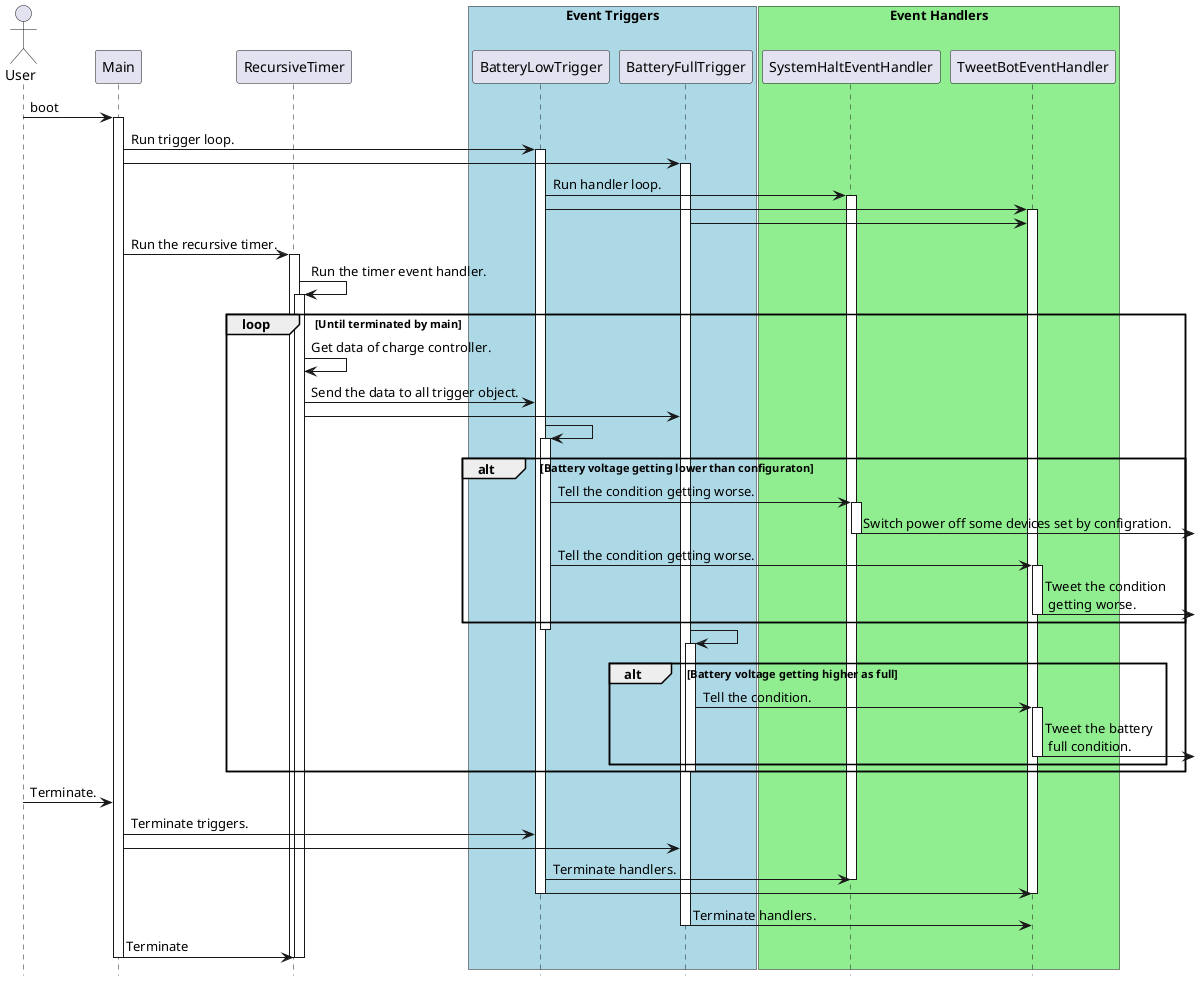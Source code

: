 ' sequence diagram
@startuml
hide footbox
actor User
participant Main
participant RecursiveTimer
participant BatteryLowTrigger
participant BatteryFullTrigger
participant SystemHaltEventHandler
participant TweetBotEventHandler
box "Event Triggers" #LightBlue
    participant BatteryLowTrigger
    participant BatteryFullTrigger
end box
box "Event Handlers" #LightGreen
    participant SystemHaltEventHandler
    participant TweetBotEventHandler
end box

User -> Main : boot
activate Main

Main -> BatteryLowTrigger : Run trigger loop.
activate BatteryLowTrigger
Main -> BatteryFullTrigger
activate BatteryFullTrigger

BatteryLowTrigger -> SystemHaltEventHandler : Run handler loop.
activate SystemHaltEventHandler 
BatteryLowTrigger -> TweetBotEventHandler
activate TweetBotEventHandler
BatteryFullTrigger -> TweetBotEventHandler

Main -> RecursiveTimer : Run the recursive timer.
activate RecursiveTimer
RecursiveTimer -> RecursiveTimer : Run the timer event handler.
activate RecursiveTimer

loop Until terminated by main
    RecursiveTimer -> RecursiveTimer : Get data of charge controller.
    RecursiveTimer -> BatteryLowTrigger : Send the data to all trigger object.
    RecursiveTimer -> BatteryFullTrigger

    BatteryLowTrigger -> BatteryLowTrigger : 
    activate BatteryLowTrigger
    alt Battery voltage getting lower than configuraton
        BatteryLowTrigger -> SystemHaltEventHandler : Tell the condition getting worse.
        activate SystemHaltEventHandler
        SystemHaltEventHandler ->] : Switch power off some devices set by configration.
        deactivate SystemHaltEventHandler
        BatteryLowTrigger -> TweetBotEventHandler : Tell the condition getting worse.
        activate TweetBotEventHandler
        TweetBotEventHandler ->] : Tweet the condition\n getting worse.
        deactivate TweetBotEventHandler
    end
    deactivate BatteryLowTrigger

    BatteryFullTrigger -> BatteryFullTrigger  : 
    activate BatteryFullTrigger
    alt Battery voltage getting higher as full
        BatteryFullTrigger -> TweetBotEventHandler : Tell the condition.
        activate TweetBotEventHandler
        TweetBotEventHandler ->] : Tweet the battery\n full condition.
        deactivate TweetBotEventHandler
    end
    deactivate BatteryFullTrigger
end

User -> Main : Terminate.
Main -> BatteryLowTrigger : Terminate triggers.
Main -> BatteryFullTrigger
BatteryLowTrigger -> SystemHaltEventHandler : Terminate handlers.
deactivate SystemHaltEventHandler
BatteryLowTrigger -> TweetBotEventHandler
deactivate TweetBotEventHandler
deactivate BatteryLowTrigger
BatteryFullTrigger -> TweetBotEventHandler : Terminate handlers.
deactivate BatteryFullTrigger

Main -> RecursiveTimer : Terminate
deactivate RecursiveTimer
deactivate RecursiveTimer
deactivate Main
@enduml
